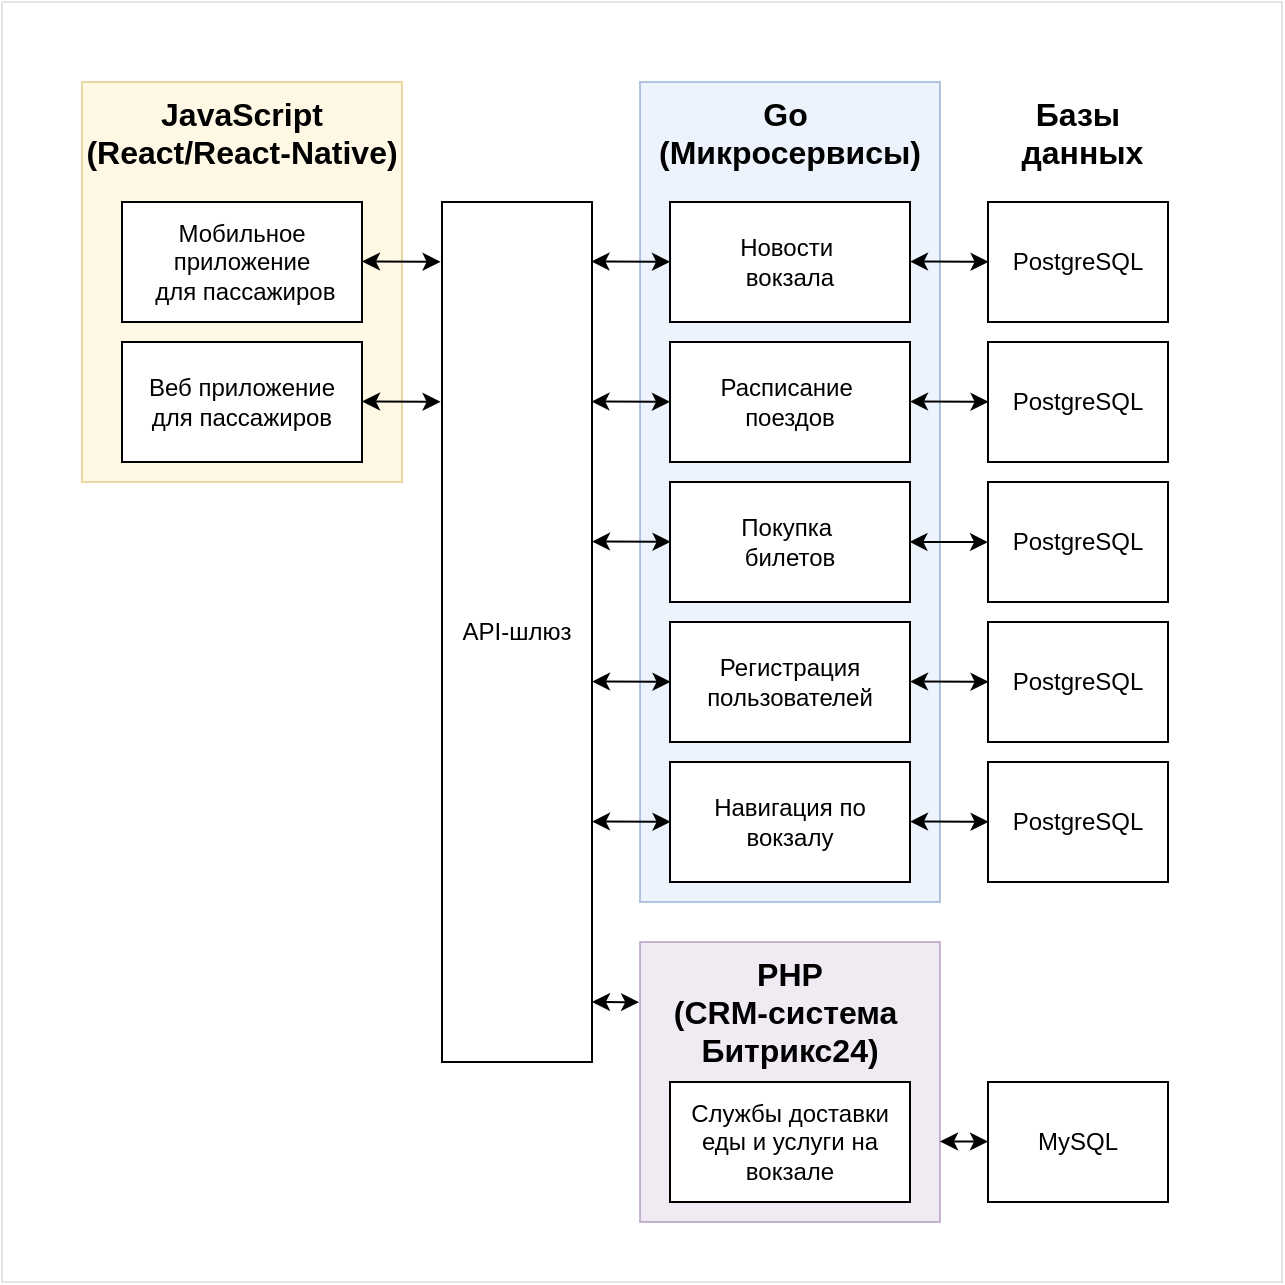 <mxfile version="26.0.3">
  <diagram name="Страница — 1" id="kUz8Lb7EO3xbLXHRNuJ6">
    <mxGraphModel dx="794" dy="420" grid="1" gridSize="10" guides="1" tooltips="1" connect="1" arrows="1" fold="1" page="1" pageScale="1" pageWidth="827" pageHeight="1169" math="0" shadow="0">
      <root>
        <mxCell id="0" />
        <mxCell id="1" parent="0" />
        <mxCell id="bkGcxNkAIq-yc_gebOS3-29" value="" style="rounded=0;whiteSpace=wrap;html=1;opacity=10;" parent="1" vertex="1">
          <mxGeometry x="40" width="640" height="640" as="geometry" />
        </mxCell>
        <mxCell id="HmwNf3r5k3nbtssDkP-t-1" value="&lt;div&gt;&lt;font style=&quot;font-size: 16px;&quot;&gt;&lt;b&gt;JavaScript&lt;/b&gt;&lt;/font&gt;&lt;/div&gt;&lt;div&gt;&lt;font style=&quot;font-size: 16px;&quot;&gt;&lt;b style=&quot;background-color: transparent; color: light-dark(rgb(0, 0, 0), rgb(255, 255, 255));&quot;&gt;&lt;font style=&quot;&quot;&gt;(&lt;/font&gt;&lt;/b&gt;&lt;b style=&quot;color: light-dark(rgb(0, 0, 0), rgb(255, 255, 255)); background-color: transparent;&quot;&gt;&lt;font style=&quot;&quot;&gt;React/React-Native&lt;/font&gt;&lt;/b&gt;&lt;b style=&quot;background-color: transparent; color: light-dark(rgb(0, 0, 0), rgb(255, 255, 255));&quot;&gt;&lt;font style=&quot;&quot;&gt;)&lt;/font&gt;&lt;/b&gt;&lt;/font&gt;&lt;/div&gt;" style="rounded=0;whiteSpace=wrap;html=1;fillColor=#fff2cc;strokeColor=#d6b656;verticalAlign=top;horizontal=1;opacity=50;" parent="1" vertex="1">
          <mxGeometry x="80" y="40" width="160" height="200" as="geometry" />
        </mxCell>
        <mxCell id="BuKA8uS9Hz_m9sosbNLF-26" value="&lt;b&gt;&lt;font style=&quot;font-size: 16px;&quot;&gt;Go&amp;nbsp;&lt;/font&gt;&lt;/b&gt;&lt;div&gt;&lt;b&gt;&lt;font style=&quot;font-size: 16px;&quot;&gt;(Микросервисы)&lt;/font&gt;&lt;/b&gt;&lt;/div&gt;" style="rounded=0;whiteSpace=wrap;html=1;fillColor=#dae8fc;strokeColor=#6c8ebf;align=center;verticalAlign=top;opacity=50;" parent="1" vertex="1">
          <mxGeometry x="359" y="40" width="150" height="410" as="geometry" />
        </mxCell>
        <mxCell id="BuKA8uS9Hz_m9sosbNLF-41" value="&lt;span style=&quot;font-size: 16px;&quot;&gt;&lt;b&gt;PHP&lt;/b&gt;&lt;/span&gt;&lt;div&gt;&lt;span style=&quot;font-size: 16px;&quot;&gt;&lt;b&gt;(CRM-система&amp;nbsp;&lt;/b&gt;&lt;/span&gt;&lt;/div&gt;&lt;div&gt;&lt;span style=&quot;font-size: 16px;&quot;&gt;&lt;b&gt;Битрикс24)&lt;/b&gt;&lt;/span&gt;&lt;/div&gt;" style="rounded=0;whiteSpace=wrap;html=1;fillColor=#e1d5e7;strokeColor=#9673a6;verticalAlign=top;opacity=50;" parent="1" vertex="1">
          <mxGeometry x="359" y="470" width="150" height="140" as="geometry" />
        </mxCell>
        <mxCell id="BuKA8uS9Hz_m9sosbNLF-2" value="Расписание&amp;nbsp;&lt;div&gt;поездов&lt;/div&gt;" style="rounded=0;whiteSpace=wrap;html=1;" parent="1" vertex="1">
          <mxGeometry x="374" y="170" width="120" height="60" as="geometry" />
        </mxCell>
        <mxCell id="BuKA8uS9Hz_m9sosbNLF-3" value="Новости&amp;nbsp;&lt;div&gt;вокзала&lt;/div&gt;" style="rounded=0;whiteSpace=wrap;html=1;" parent="1" vertex="1">
          <mxGeometry x="374" y="100" width="120" height="60" as="geometry" />
        </mxCell>
        <mxCell id="BuKA8uS9Hz_m9sosbNLF-4" value="Навигация по вокзалу" style="rounded=0;whiteSpace=wrap;html=1;" parent="1" vertex="1">
          <mxGeometry x="374" y="380" width="120" height="60" as="geometry" />
        </mxCell>
        <mxCell id="BuKA8uS9Hz_m9sosbNLF-5" value="API-шлюз" style="rounded=0;whiteSpace=wrap;html=1;" parent="1" vertex="1">
          <mxGeometry x="260" y="100" width="75" height="430" as="geometry" />
        </mxCell>
        <mxCell id="BuKA8uS9Hz_m9sosbNLF-7" value="Службы доставки еды и услуги на вокзале" style="rounded=0;whiteSpace=wrap;html=1;" parent="1" vertex="1">
          <mxGeometry x="374" y="540" width="120" height="60" as="geometry" />
        </mxCell>
        <mxCell id="BuKA8uS9Hz_m9sosbNLF-9" value="Мобильное приложение&lt;div&gt;&amp;nbsp;для пассажиров&lt;/div&gt;" style="rounded=0;whiteSpace=wrap;html=1;" parent="1" vertex="1">
          <mxGeometry x="100" y="100" width="120" height="60" as="geometry" />
        </mxCell>
        <mxCell id="BuKA8uS9Hz_m9sosbNLF-10" value="Веб приложение&lt;div&gt;&lt;span style=&quot;background-color: transparent; color: light-dark(rgb(0, 0, 0), rgb(255, 255, 255));&quot;&gt;для пассажиров&lt;/span&gt;&lt;/div&gt;" style="rounded=0;whiteSpace=wrap;html=1;" parent="1" vertex="1">
          <mxGeometry x="100" y="170" width="120" height="60" as="geometry" />
        </mxCell>
        <mxCell id="HmwNf3r5k3nbtssDkP-t-2" value="Покупка&amp;nbsp;&lt;div&gt;билетов&lt;/div&gt;" style="rounded=0;whiteSpace=wrap;html=1;" parent="1" vertex="1">
          <mxGeometry x="374" y="240" width="120" height="60" as="geometry" />
        </mxCell>
        <mxCell id="HmwNf3r5k3nbtssDkP-t-4" value="Регистрация&lt;div&gt;пользователей&lt;/div&gt;" style="rounded=0;whiteSpace=wrap;html=1;" parent="1" vertex="1">
          <mxGeometry x="374" y="310" width="120" height="60" as="geometry" />
        </mxCell>
        <mxCell id="E2e_n6OXr57Osaq1eBs2-15" value="MySQL" style="rounded=0;whiteSpace=wrap;html=1;" parent="1" vertex="1">
          <mxGeometry x="533" y="540" width="90" height="60" as="geometry" />
        </mxCell>
        <mxCell id="E2e_n6OXr57Osaq1eBs2-16" value="PostgreSQL" style="rounded=0;whiteSpace=wrap;html=1;" parent="1" vertex="1">
          <mxGeometry x="533" y="100" width="90" height="60" as="geometry" />
        </mxCell>
        <mxCell id="bkGcxNkAIq-yc_gebOS3-7" value="PostgreSQL" style="rounded=0;whiteSpace=wrap;html=1;" parent="1" vertex="1">
          <mxGeometry x="533" y="170" width="90" height="60" as="geometry" />
        </mxCell>
        <mxCell id="bkGcxNkAIq-yc_gebOS3-8" value="PostgreSQL" style="rounded=0;whiteSpace=wrap;html=1;" parent="1" vertex="1">
          <mxGeometry x="533" y="240" width="90" height="60" as="geometry" />
        </mxCell>
        <mxCell id="bkGcxNkAIq-yc_gebOS3-9" value="PostgreSQL" style="rounded=0;whiteSpace=wrap;html=1;" parent="1" vertex="1">
          <mxGeometry x="533" y="310" width="90" height="60" as="geometry" />
        </mxCell>
        <mxCell id="bkGcxNkAIq-yc_gebOS3-10" value="PostgreSQL" style="rounded=0;whiteSpace=wrap;html=1;" parent="1" vertex="1">
          <mxGeometry x="533" y="380" width="90" height="60" as="geometry" />
        </mxCell>
        <mxCell id="bkGcxNkAIq-yc_gebOS3-11" value="" style="endArrow=classic;startArrow=classic;html=1;rounded=0;exitX=1;exitY=0.5;exitDx=0;exitDy=0;entryX=-0.009;entryY=0.068;entryDx=0;entryDy=0;entryPerimeter=0;" parent="1" edge="1">
          <mxGeometry width="50" height="50" relative="1" as="geometry">
            <mxPoint x="220.0" y="129.72" as="sourcePoint" />
            <mxPoint x="259.28" y="129.87" as="targetPoint" />
          </mxGeometry>
        </mxCell>
        <mxCell id="bkGcxNkAIq-yc_gebOS3-12" value="" style="endArrow=classic;startArrow=classic;html=1;rounded=0;exitX=1;exitY=0.5;exitDx=0;exitDy=0;entryX=-0.009;entryY=0.068;entryDx=0;entryDy=0;entryPerimeter=0;" parent="1" edge="1">
          <mxGeometry width="50" height="50" relative="1" as="geometry">
            <mxPoint x="220.0" y="199.72" as="sourcePoint" />
            <mxPoint x="259.28" y="199.87" as="targetPoint" />
          </mxGeometry>
        </mxCell>
        <mxCell id="bkGcxNkAIq-yc_gebOS3-13" value="" style="endArrow=classic;startArrow=classic;html=1;rounded=0;exitX=1;exitY=0.5;exitDx=0;exitDy=0;entryX=-0.009;entryY=0.068;entryDx=0;entryDy=0;entryPerimeter=0;" parent="1" edge="1">
          <mxGeometry width="50" height="50" relative="1" as="geometry">
            <mxPoint x="334.72" y="129.72" as="sourcePoint" />
            <mxPoint x="374" y="129.87" as="targetPoint" />
          </mxGeometry>
        </mxCell>
        <mxCell id="bkGcxNkAIq-yc_gebOS3-14" value="" style="endArrow=classic;startArrow=classic;html=1;rounded=0;exitX=1;exitY=0.5;exitDx=0;exitDy=0;entryX=-0.009;entryY=0.068;entryDx=0;entryDy=0;entryPerimeter=0;" parent="1" edge="1">
          <mxGeometry width="50" height="50" relative="1" as="geometry">
            <mxPoint x="334.72" y="199.76" as="sourcePoint" />
            <mxPoint x="374" y="199.91" as="targetPoint" />
          </mxGeometry>
        </mxCell>
        <mxCell id="bkGcxNkAIq-yc_gebOS3-15" value="" style="endArrow=classic;startArrow=classic;html=1;rounded=0;exitX=1;exitY=0.5;exitDx=0;exitDy=0;entryX=-0.009;entryY=0.068;entryDx=0;entryDy=0;entryPerimeter=0;" parent="1" edge="1">
          <mxGeometry width="50" height="50" relative="1" as="geometry">
            <mxPoint x="335" y="269.76" as="sourcePoint" />
            <mxPoint x="374.28" y="269.91" as="targetPoint" />
          </mxGeometry>
        </mxCell>
        <mxCell id="bkGcxNkAIq-yc_gebOS3-16" value="" style="endArrow=classic;startArrow=classic;html=1;rounded=0;exitX=1;exitY=0.5;exitDx=0;exitDy=0;entryX=-0.009;entryY=0.068;entryDx=0;entryDy=0;entryPerimeter=0;" parent="1" edge="1">
          <mxGeometry width="50" height="50" relative="1" as="geometry">
            <mxPoint x="335" y="339.76" as="sourcePoint" />
            <mxPoint x="374.28" y="339.91" as="targetPoint" />
          </mxGeometry>
        </mxCell>
        <mxCell id="bkGcxNkAIq-yc_gebOS3-17" value="" style="endArrow=classic;startArrow=classic;html=1;rounded=0;exitX=1;exitY=0.5;exitDx=0;exitDy=0;entryX=-0.009;entryY=0.068;entryDx=0;entryDy=0;entryPerimeter=0;" parent="1" edge="1">
          <mxGeometry width="50" height="50" relative="1" as="geometry">
            <mxPoint x="335" y="409.76" as="sourcePoint" />
            <mxPoint x="374.28" y="409.91" as="targetPoint" />
          </mxGeometry>
        </mxCell>
        <mxCell id="bkGcxNkAIq-yc_gebOS3-18" value="" style="endArrow=classic;startArrow=classic;html=1;rounded=0;exitX=1;exitY=0.5;exitDx=0;exitDy=0;entryX=-0.003;entryY=0.215;entryDx=0;entryDy=0;entryPerimeter=0;" parent="1" target="BuKA8uS9Hz_m9sosbNLF-41" edge="1">
          <mxGeometry width="50" height="50" relative="1" as="geometry">
            <mxPoint x="335" y="500" as="sourcePoint" />
            <mxPoint x="374.28" y="500.15" as="targetPoint" />
          </mxGeometry>
        </mxCell>
        <mxCell id="bkGcxNkAIq-yc_gebOS3-20" value="" style="endArrow=classic;startArrow=classic;html=1;rounded=0;exitX=1;exitY=0.5;exitDx=0;exitDy=0;entryX=-0.009;entryY=0.068;entryDx=0;entryDy=0;entryPerimeter=0;" parent="1" edge="1">
          <mxGeometry width="50" height="50" relative="1" as="geometry">
            <mxPoint x="493.72" y="269.93" as="sourcePoint" />
            <mxPoint x="533" y="270.08" as="targetPoint" />
          </mxGeometry>
        </mxCell>
        <mxCell id="bkGcxNkAIq-yc_gebOS3-23" value="" style="endArrow=classic;startArrow=classic;html=1;rounded=0;exitX=1;exitY=0.5;exitDx=0;exitDy=0;entryX=-0.009;entryY=0.068;entryDx=0;entryDy=0;entryPerimeter=0;" parent="1" edge="1">
          <mxGeometry width="50" height="50" relative="1" as="geometry">
            <mxPoint x="494" y="199.76" as="sourcePoint" />
            <mxPoint x="533.28" y="199.91" as="targetPoint" />
          </mxGeometry>
        </mxCell>
        <mxCell id="bkGcxNkAIq-yc_gebOS3-24" value="" style="endArrow=classic;startArrow=classic;html=1;rounded=0;exitX=1;exitY=0.5;exitDx=0;exitDy=0;entryX=-0.009;entryY=0.068;entryDx=0;entryDy=0;entryPerimeter=0;" parent="1" edge="1">
          <mxGeometry width="50" height="50" relative="1" as="geometry">
            <mxPoint x="494" y="129.76" as="sourcePoint" />
            <mxPoint x="533.28" y="129.91" as="targetPoint" />
          </mxGeometry>
        </mxCell>
        <mxCell id="bkGcxNkAIq-yc_gebOS3-25" value="" style="endArrow=classic;startArrow=classic;html=1;rounded=0;exitX=1;exitY=0.5;exitDx=0;exitDy=0;entryX=-0.009;entryY=0.068;entryDx=0;entryDy=0;entryPerimeter=0;" parent="1" edge="1">
          <mxGeometry width="50" height="50" relative="1" as="geometry">
            <mxPoint x="494" y="339.76" as="sourcePoint" />
            <mxPoint x="533.28" y="339.91" as="targetPoint" />
          </mxGeometry>
        </mxCell>
        <mxCell id="bkGcxNkAIq-yc_gebOS3-26" value="" style="endArrow=classic;startArrow=classic;html=1;rounded=0;exitX=1;exitY=0.5;exitDx=0;exitDy=0;entryX=-0.009;entryY=0.068;entryDx=0;entryDy=0;entryPerimeter=0;" parent="1" edge="1">
          <mxGeometry width="50" height="50" relative="1" as="geometry">
            <mxPoint x="494" y="409.76" as="sourcePoint" />
            <mxPoint x="533.28" y="409.91" as="targetPoint" />
          </mxGeometry>
        </mxCell>
        <mxCell id="bkGcxNkAIq-yc_gebOS3-28" value="Базы&lt;div&gt;&amp;nbsp;данных&lt;/div&gt;" style="rounded=0;whiteSpace=wrap;html=1;verticalAlign=top;fontSize=16;fontStyle=1;opacity=0;" parent="1" vertex="1">
          <mxGeometry x="523" y="40" width="110" height="570" as="geometry" />
        </mxCell>
        <mxCell id="bkGcxNkAIq-yc_gebOS3-30" value="" style="endArrow=classic;startArrow=classic;html=1;rounded=0;exitX=1;exitY=0.5;exitDx=0;exitDy=0;entryX=-0.003;entryY=0.215;entryDx=0;entryDy=0;entryPerimeter=0;" parent="1" edge="1">
          <mxGeometry width="50" height="50" relative="1" as="geometry">
            <mxPoint x="509" y="569.75" as="sourcePoint" />
            <mxPoint x="533" y="569.75" as="targetPoint" />
          </mxGeometry>
        </mxCell>
      </root>
    </mxGraphModel>
  </diagram>
</mxfile>
